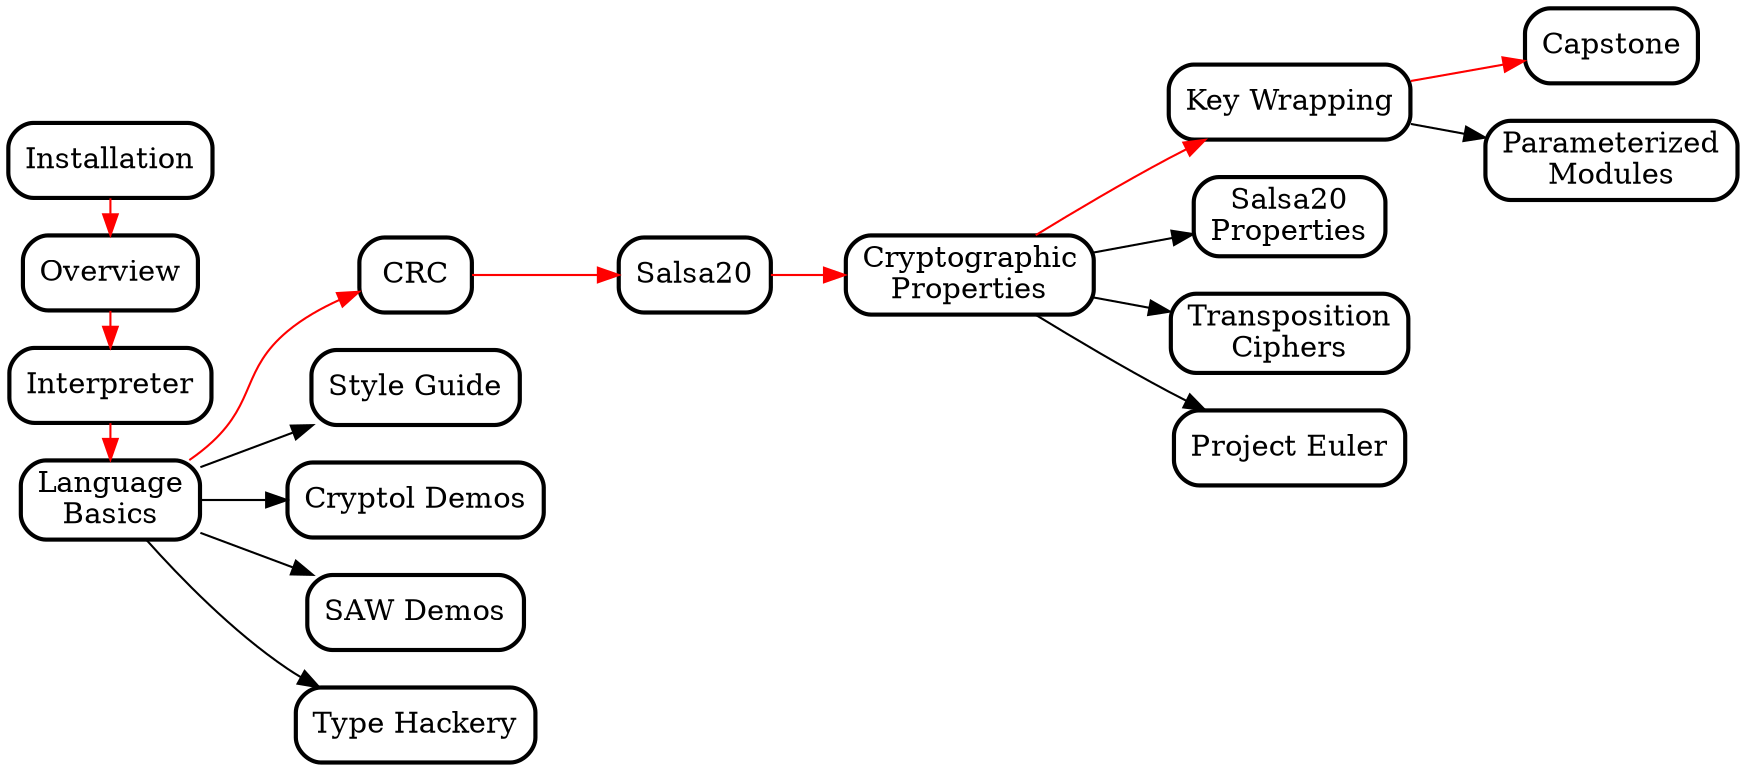 digraph  {
  //splines = ortho;
  //concentrate = true;

  bgcolor="transparent";
  rankdir="LR";

  node [shape="box", style="rounded,filled", fillcolor="white", penwidth = 2];
  edge [penwidth = 1];

  // URLs by node
  // recommended
  
  Installation               [URL="../INSTALL.md"];
  Overview                   [URL="../labs/Overview/Overview.md"];
  Interpreter                [URL="../labs/Interpreter/Interpreter.md"];
  LanguageBasics             [URL="../labs/Language/Basics.md"];
  CRC                        [URL="../labs/CRC/CRC.md"];
  Salsa20                    [URL="../labs/Salsa20/Salsa20.md"];
  CryptographicProperties    [URL="../labs/CryptoProofs/CryptoProofs.md"];
  KeyWrapping                [URL="../labs/KeyWrapping/KeyWrapping.md"];
  Capstone                   [URL="../labs/LoremIpsum/LoremIpsum.md"];

  // branch nodes
  node [fillcolor="white"];
  
  StyleGuide                 [URL="../cryptol-style.md"];
  CryptolDemos               [URL="../labs/Demos/Cryptol/Demos.md"];
  SAWDemos                   [URL="../labs/Demos/SAW/Demos.md"];
  TypeHackery                [URL="../labs/Language/IntroTypeHackery.md"];
  Salsa20Properties          [URL="../labs/Salsa20/Salsa20Props.md"];
  TranspositionCiphers       [URL="../labs/Transposition/Contents.md"];
  ProjectEuler               [URL="../labs/ProjectEuler/ProjectEuler.md"];
  ParameterizedModules       [URL="../labs/SimonSpeck/SimonSpeck.md"];

  // newline/space labels
  
  LanguageBasics             [label = "Language\nBasics"]
  TypeHackery                [label = "Type Hackery"]
  CryptographicProperties    [label = "Cryptographic\nProperties"]
  KeyWrapping                [label = "Key Wrapping"]
  CryptolDemos               [label = "Cryptol Demos"]
  SAWDemos                   [label = "SAW Demos"]
  TranspositionCiphers       [label = "Transposition\nCiphers"]
  ParameterizedModules       [label = "Parameterized\nModules"]
  Salsa20Properties          [label = "Salsa20\nProperties"]
  StyleGuide                 [label = "Style Guide"]
  ProjectEuler               [label = "Project Euler"]

  // recommended flow
  edge [color=red];
  
  Installation -> Overview;
  Overview -> Interpreter;
  Interpreter -> LanguageBasics;
  LanguageBasics -> CRC;
  CRC -> Salsa20;
  Salsa20 -> CryptographicProperties;
  CryptographicProperties -> KeyWrapping;
  KeyWrapping -> Capstone;

  // branches
  edge [color=black];
  
  LanguageBasics -> StyleGuide;
  LanguageBasics -> CryptolDemos;
  LanguageBasics -> SAWDemos;
  LanguageBasics -> TypeHackery;
  CryptographicProperties -> Salsa20Properties;
  CryptographicProperties -> TranspositionCiphers;
  CryptographicProperties -> ProjectEuler;
  KeyWrapping -> ParameterizedModules;

  // ranks

  {
    // Intro
    rank = same;
    Installation;
    Overview;
    Interpreter;
    LanguageBasics;
  }

  {
    // Language Basics
    rank = same;
    CRC;
    StyleGuide;
    CryptolDemos;
    SAWDemos;
    TypeHackery;
  }

  {
    // Cryptographic Properties
    rank = same;
    KeyWrapping;
    Salsa20Properties;
    TranspositionCiphers;
    ProjectEuler;
  }

  {
    // Key Wrapping
    rank = same;
    Capstone;
    ParameterizedModules;
  }

}